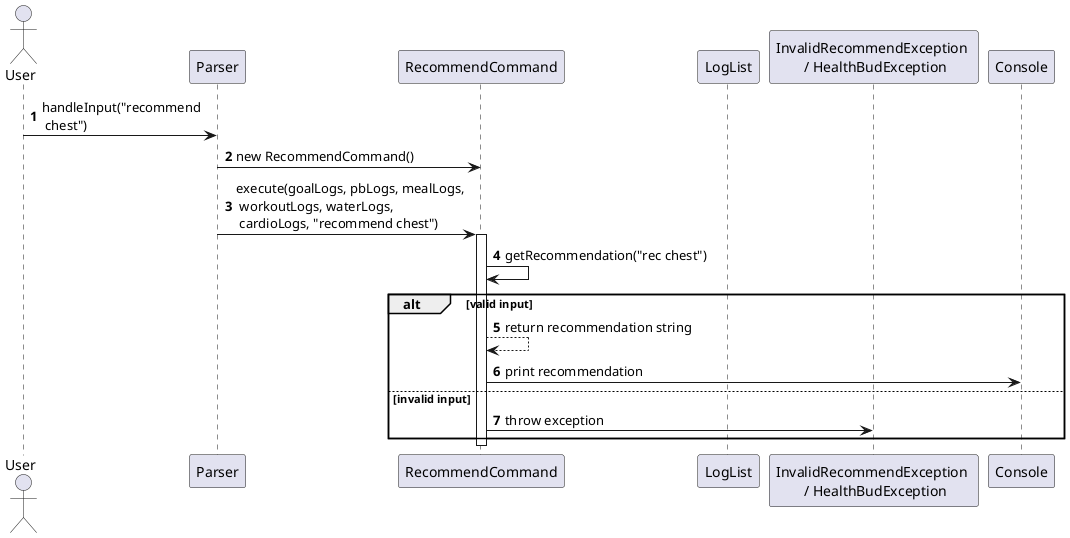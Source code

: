 @startuml
'autonumber adds numbering to calls
autonumber

/' for now i put as alt for valid input and invalid input'/
/' but idk if i shoukd be splitting it into the respective muscle groups and their respective outputs'/
/' can u have multiple boxes for alt? is not limited to 2 paths rye - need to ask cf'/
actor User
participant Parser
participant RecommendCommand
participant LogList
participant ExceptionHandler as "InvalidRecommendException \n / HealthBudException"

User -> Parser: handleInput("recommend\n chest")
Parser -> RecommendCommand: new RecommendCommand()
Parser -> RecommendCommand: execute(goalLogs, pbLogs, mealLogs,\n workoutLogs, waterLogs, \n cardioLogs, "recommend chest")

activate RecommendCommand
RecommendCommand -> RecommendCommand: getRecommendation("rec chest")

alt valid input
    RecommendCommand --> RecommendCommand: return recommendation string
    RecommendCommand -> Console: print recommendation
else invalid input
    RecommendCommand -> ExceptionHandler: throw exception
end

deactivate RecommendCommand
@enduml

